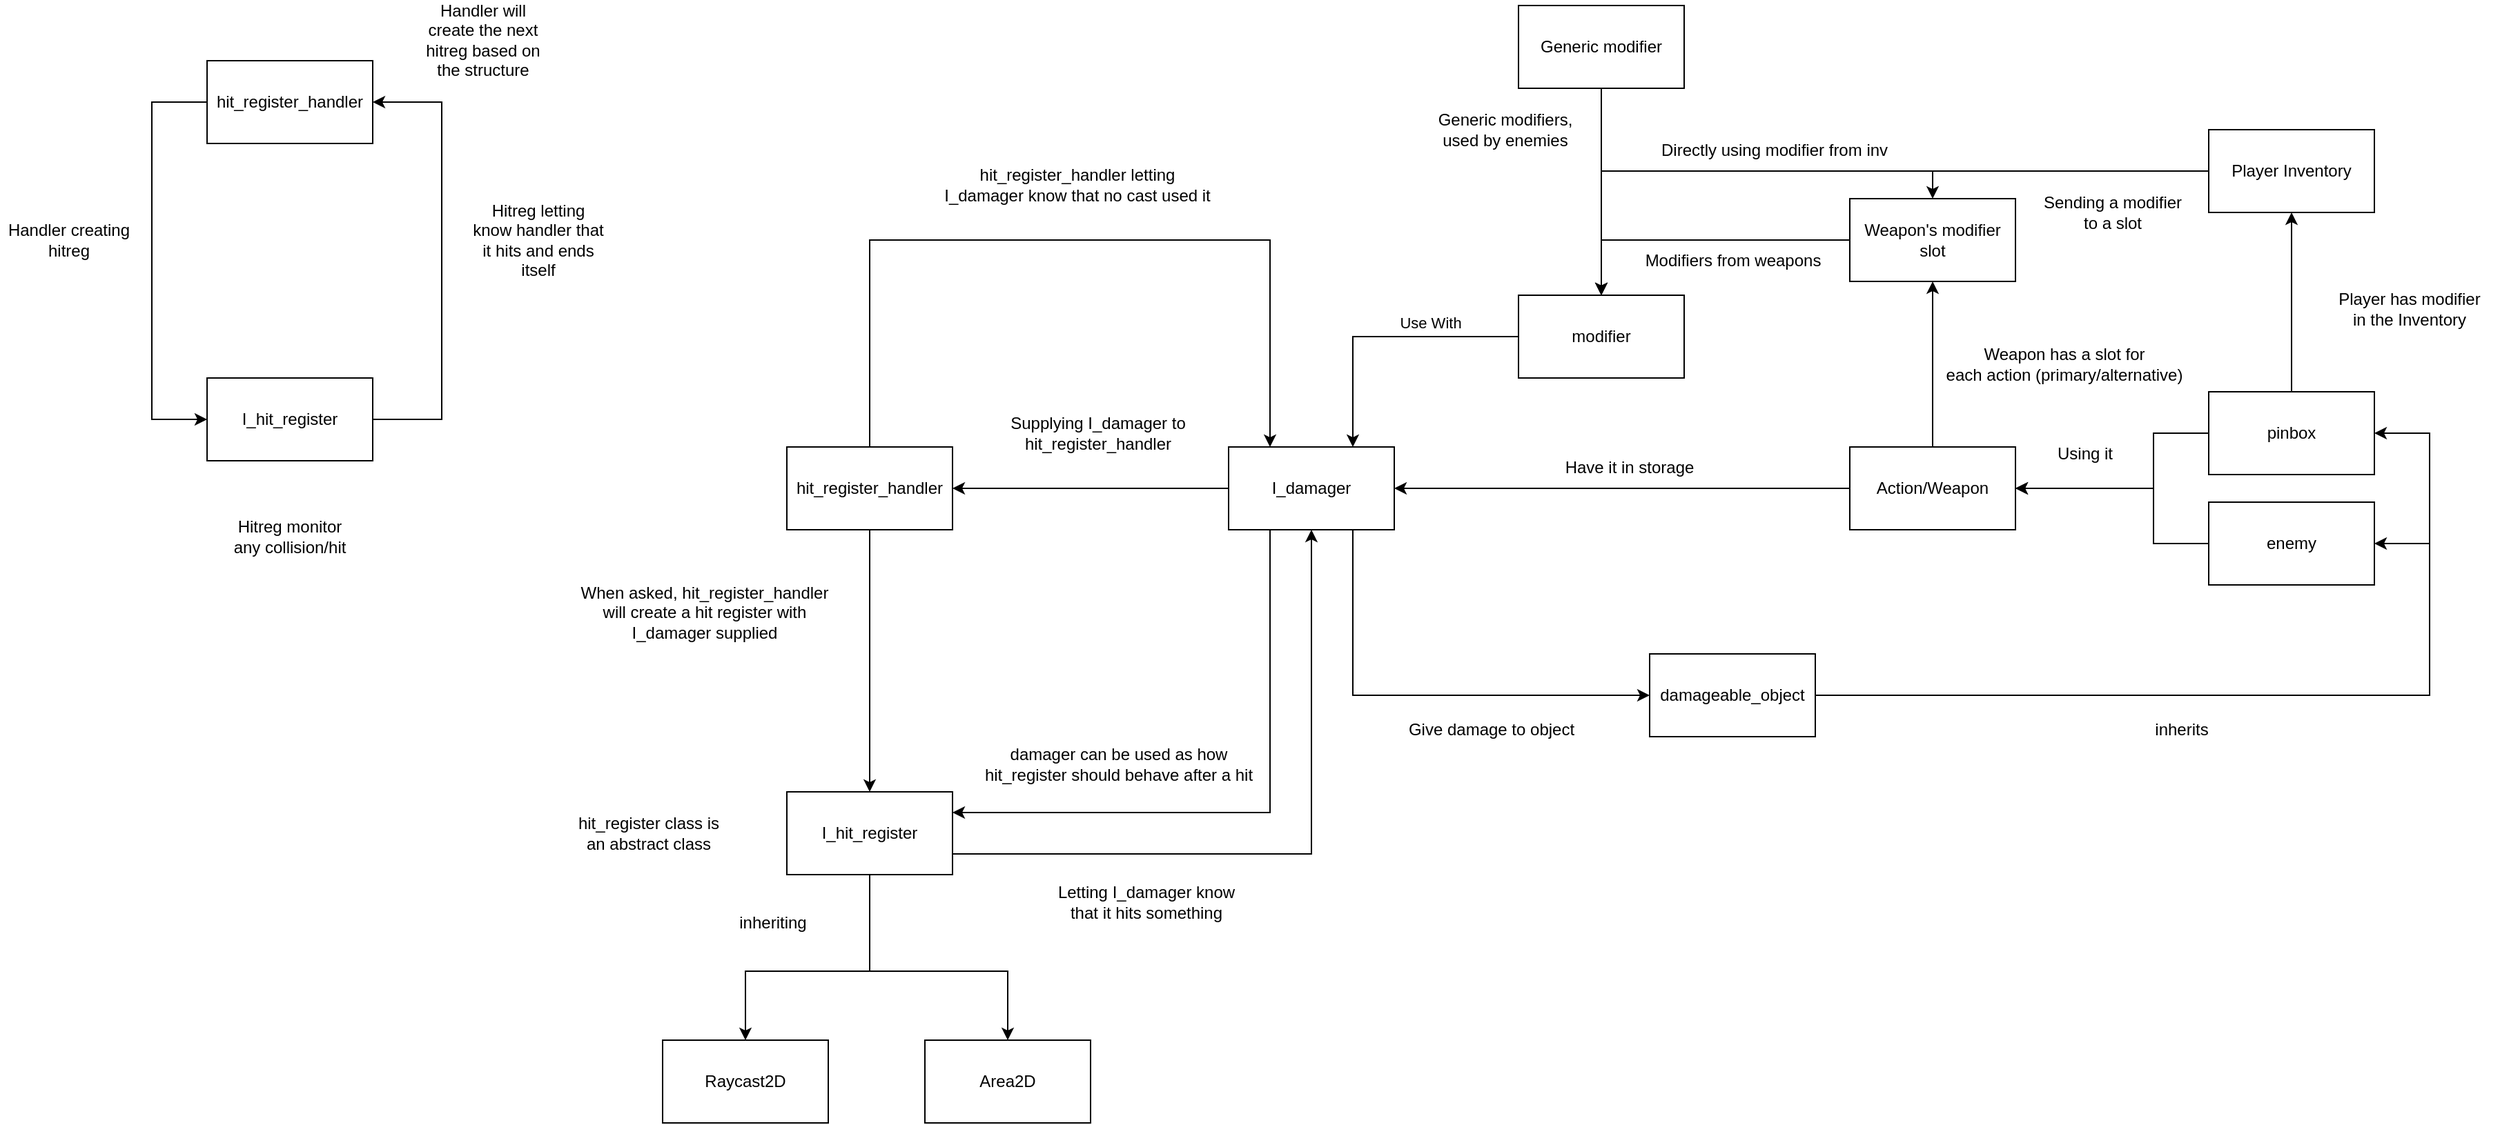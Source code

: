 <mxfile>
    <diagram id="PbCQtD3usJ910lsl_5-M" name="Page-1">
        <mxGraphModel dx="2363" dy="2465" grid="1" gridSize="10" guides="1" tooltips="1" connect="1" arrows="1" fold="1" page="1" pageScale="1" pageWidth="850" pageHeight="1100" math="0" shadow="0">
            <root>
                <mxCell id="0"/>
                <mxCell id="1" parent="0"/>
                <mxCell id="2" value="hit_register_handler" style="rounded=0;whiteSpace=wrap;html=1;" parent="1" vertex="1">
                    <mxGeometry x="90" y="80" width="120" height="60" as="geometry"/>
                </mxCell>
                <mxCell id="4" value="" style="endArrow=classic;html=1;exitX=0.5;exitY=1;exitDx=0;exitDy=0;" parent="1" source="2" target="5" edge="1">
                    <mxGeometry width="50" height="50" relative="1" as="geometry">
                        <mxPoint x="250" y="420" as="sourcePoint"/>
                        <mxPoint x="150" y="380" as="targetPoint"/>
                    </mxGeometry>
                </mxCell>
                <mxCell id="5" value="I_hit_register" style="rounded=0;whiteSpace=wrap;html=1;" parent="1" vertex="1">
                    <mxGeometry x="90" y="330" width="120" height="60" as="geometry"/>
                </mxCell>
                <mxCell id="6" value="" style="endArrow=classic;html=1;entryX=1;entryY=0.5;entryDx=0;entryDy=0;rounded=0;exitX=0;exitY=0.5;exitDx=0;exitDy=0;" parent="1" source="7" target="2" edge="1">
                    <mxGeometry width="50" height="50" relative="1" as="geometry">
                        <mxPoint x="410" y="190" as="sourcePoint"/>
                        <mxPoint x="470" y="260" as="targetPoint"/>
                    </mxGeometry>
                </mxCell>
                <mxCell id="66" style="edgeStyle=orthogonalEdgeStyle;html=1;exitX=0.75;exitY=1;exitDx=0;exitDy=0;entryX=0;entryY=0.5;entryDx=0;entryDy=0;rounded=0;" edge="1" parent="1" source="7" target="65">
                    <mxGeometry relative="1" as="geometry"/>
                </mxCell>
                <mxCell id="7" value="I_damager" style="rounded=0;whiteSpace=wrap;html=1;" parent="1" vertex="1">
                    <mxGeometry x="410" y="80" width="120" height="60" as="geometry"/>
                </mxCell>
                <mxCell id="8" value="modifier" style="rounded=0;whiteSpace=wrap;html=1;" parent="1" vertex="1">
                    <mxGeometry x="620" y="-30" width="120" height="60" as="geometry"/>
                </mxCell>
                <mxCell id="9" value="" style="endArrow=classic;html=1;entryX=0.75;entryY=0;entryDx=0;entryDy=0;edgeStyle=orthogonalEdgeStyle;rounded=0;exitX=0;exitY=0.5;exitDx=0;exitDy=0;" parent="1" source="8" target="7" edge="1">
                    <mxGeometry width="50" height="50" relative="1" as="geometry">
                        <mxPoint x="510" y="230" as="sourcePoint"/>
                        <mxPoint x="310" y="190" as="targetPoint"/>
                    </mxGeometry>
                </mxCell>
                <mxCell id="10" value="Use With" style="edgeLabel;html=1;align=center;verticalAlign=middle;resizable=0;points=[];" parent="9" vertex="1" connectable="0">
                    <mxGeometry x="0.044" y="2" relative="1" as="geometry">
                        <mxPoint x="40" y="-12" as="offset"/>
                    </mxGeometry>
                </mxCell>
                <mxCell id="11" value="" style="endArrow=classic;html=1;edgeStyle=orthogonalEdgeStyle;rounded=0;exitX=0;exitY=0.5;exitDx=0;exitDy=0;entryX=1;entryY=0.5;entryDx=0;entryDy=0;" parent="1" source="14" target="36" edge="1">
                    <mxGeometry width="50" height="50" relative="1" as="geometry">
                        <mxPoint x="840" y="100" as="sourcePoint"/>
                        <mxPoint x="1010" y="30" as="targetPoint"/>
                        <Array as="points">
                            <mxPoint x="1080" y="70"/>
                            <mxPoint x="1080" y="110"/>
                        </Array>
                    </mxGeometry>
                </mxCell>
                <mxCell id="14" value="pinbox" style="rounded=0;whiteSpace=wrap;html=1;" parent="1" vertex="1">
                    <mxGeometry x="1120" y="40" width="120" height="60" as="geometry"/>
                </mxCell>
                <mxCell id="15" value="" style="endArrow=classic;html=1;edgeStyle=orthogonalEdgeStyle;rounded=0;exitX=0;exitY=0.5;exitDx=0;exitDy=0;entryX=1;entryY=0.5;entryDx=0;entryDy=0;" parent="1" source="16" target="36" edge="1">
                    <mxGeometry width="50" height="50" relative="1" as="geometry">
                        <mxPoint x="930" y="190" as="sourcePoint"/>
                        <mxPoint x="1060" y="100" as="targetPoint"/>
                        <Array as="points">
                            <mxPoint x="1080" y="150"/>
                            <mxPoint x="1080" y="110"/>
                        </Array>
                    </mxGeometry>
                </mxCell>
                <mxCell id="16" value="enemy" style="rounded=0;whiteSpace=wrap;html=1;" parent="1" vertex="1">
                    <mxGeometry x="1120" y="120" width="120" height="60" as="geometry"/>
                </mxCell>
                <mxCell id="18" value="Have it in storage" style="text;html=1;align=center;verticalAlign=middle;resizable=0;points=[];autosize=1;strokeColor=none;fillColor=none;" parent="1" vertex="1">
                    <mxGeometry x="640" y="80" width="120" height="30" as="geometry"/>
                </mxCell>
                <mxCell id="20" value="When asked, hit_register_handler&lt;br&gt;will create a hit register with&lt;br&gt;I_damager supplied" style="text;html=1;align=center;verticalAlign=middle;resizable=0;points=[];autosize=1;strokeColor=none;fillColor=none;" parent="1" vertex="1">
                    <mxGeometry x="-70" y="170" width="200" height="60" as="geometry"/>
                </mxCell>
                <mxCell id="21" value="Raycast2D" style="rounded=0;whiteSpace=wrap;html=1;" parent="1" vertex="1">
                    <mxGeometry y="510" width="120" height="60" as="geometry"/>
                </mxCell>
                <mxCell id="23" value="hit_register class is an abstract class" style="text;html=1;strokeColor=none;fillColor=none;align=center;verticalAlign=middle;whiteSpace=wrap;rounded=0;" parent="1" vertex="1">
                    <mxGeometry x="-70" y="345" width="120" height="30" as="geometry"/>
                </mxCell>
                <mxCell id="24" value="" style="endArrow=classic;html=1;exitX=0.5;exitY=1;exitDx=0;exitDy=0;entryX=0.5;entryY=0;entryDx=0;entryDy=0;rounded=0;edgeStyle=orthogonalEdgeStyle;" parent="1" source="5" target="21" edge="1">
                    <mxGeometry width="50" height="50" relative="1" as="geometry">
                        <mxPoint x="180" y="460" as="sourcePoint"/>
                        <mxPoint x="230" y="410" as="targetPoint"/>
                        <Array as="points">
                            <mxPoint x="150" y="460"/>
                            <mxPoint x="60" y="460"/>
                        </Array>
                    </mxGeometry>
                </mxCell>
                <mxCell id="25" value="inheriting" style="text;html=1;strokeColor=none;fillColor=none;align=center;verticalAlign=middle;whiteSpace=wrap;rounded=0;" parent="1" vertex="1">
                    <mxGeometry x="20" y="410" width="120" height="30" as="geometry"/>
                </mxCell>
                <mxCell id="26" value="damager can be used as how&lt;br&gt;hit_register should behave after a hit" style="text;html=1;align=center;verticalAlign=middle;resizable=0;points=[];autosize=1;strokeColor=none;fillColor=none;" parent="1" vertex="1">
                    <mxGeometry x="220" y="290" width="220" height="40" as="geometry"/>
                </mxCell>
                <mxCell id="28" value="" style="endArrow=classic;html=1;exitX=1;exitY=0.75;exitDx=0;exitDy=0;edgeStyle=orthogonalEdgeStyle;rounded=0;entryX=0.5;entryY=1;entryDx=0;entryDy=0;" parent="1" source="5" target="7" edge="1">
                    <mxGeometry width="50" height="50" relative="1" as="geometry">
                        <mxPoint x="340" y="590" as="sourcePoint"/>
                        <mxPoint x="550" y="420" as="targetPoint"/>
                    </mxGeometry>
                </mxCell>
                <mxCell id="30" value="Letting I_damager know&lt;br&gt;that it hits something" style="text;html=1;align=center;verticalAlign=middle;resizable=0;points=[];autosize=1;strokeColor=none;fillColor=none;" parent="1" vertex="1">
                    <mxGeometry x="275" y="390" width="150" height="40" as="geometry"/>
                </mxCell>
                <mxCell id="31" value="" style="endArrow=none;html=1;exitX=1;exitY=0.25;exitDx=0;exitDy=0;edgeStyle=orthogonalEdgeStyle;rounded=0;entryX=0.25;entryY=1;entryDx=0;entryDy=0;startArrow=classic;startFill=1;endFill=0;" parent="1" source="5" target="7" edge="1">
                    <mxGeometry width="50" height="50" relative="1" as="geometry">
                        <mxPoint x="220.0" y="505" as="sourcePoint"/>
                        <mxPoint x="510" y="230" as="targetPoint"/>
                    </mxGeometry>
                </mxCell>
                <mxCell id="33" value="Supplying I_damager to&lt;br&gt;hit_register_handler" style="text;html=1;align=center;verticalAlign=middle;resizable=0;points=[];autosize=1;strokeColor=none;fillColor=none;" parent="1" vertex="1">
                    <mxGeometry x="240" y="50" width="150" height="40" as="geometry"/>
                </mxCell>
                <mxCell id="34" value="" style="endArrow=classic;html=1;rounded=0;exitX=0.5;exitY=0;exitDx=0;exitDy=0;edgeStyle=orthogonalEdgeStyle;entryX=0.25;entryY=0;entryDx=0;entryDy=0;" parent="1" source="2" target="7" edge="1">
                    <mxGeometry width="50" height="50" relative="1" as="geometry">
                        <mxPoint x="260" y="10" as="sourcePoint"/>
                        <mxPoint x="400" y="-120" as="targetPoint"/>
                        <Array as="points">
                            <mxPoint x="150" y="-70"/>
                            <mxPoint x="440" y="-70"/>
                        </Array>
                    </mxGeometry>
                </mxCell>
                <mxCell id="35" value="hit_register_handler letting&lt;br&gt;I_damager know that no cast used it" style="text;html=1;align=center;verticalAlign=middle;resizable=0;points=[];autosize=1;strokeColor=none;fillColor=none;" parent="1" vertex="1">
                    <mxGeometry x="190" y="-130" width="220" height="40" as="geometry"/>
                </mxCell>
                <mxCell id="47" style="edgeStyle=orthogonalEdgeStyle;rounded=0;html=1;exitX=0.5;exitY=0;exitDx=0;exitDy=0;entryX=0.5;entryY=1;entryDx=0;entryDy=0;" parent="1" source="36" target="46" edge="1">
                    <mxGeometry relative="1" as="geometry"/>
                </mxCell>
                <mxCell id="36" value="Action/Weapon" style="whiteSpace=wrap;html=1;" parent="1" vertex="1">
                    <mxGeometry x="860" y="80" width="120" height="60" as="geometry"/>
                </mxCell>
                <mxCell id="37" value="Using it" style="text;html=1;align=center;verticalAlign=middle;resizable=0;points=[];autosize=1;strokeColor=none;fillColor=none;" parent="1" vertex="1">
                    <mxGeometry x="1000" y="70" width="60" height="30" as="geometry"/>
                </mxCell>
                <mxCell id="39" value="" style="endArrow=classic;html=1;rounded=0;exitX=0;exitY=0.5;exitDx=0;exitDy=0;entryX=1;entryY=0.5;entryDx=0;entryDy=0;" parent="1" source="36" target="7" edge="1">
                    <mxGeometry width="50" height="50" relative="1" as="geometry">
                        <mxPoint x="540" y="100" as="sourcePoint"/>
                        <mxPoint x="590" y="50" as="targetPoint"/>
                    </mxGeometry>
                </mxCell>
                <mxCell id="49" style="edgeStyle=orthogonalEdgeStyle;rounded=0;html=1;exitX=0;exitY=0.5;exitDx=0;exitDy=0;entryX=0.5;entryY=0;entryDx=0;entryDy=0;" parent="1" source="40" target="46" edge="1">
                    <mxGeometry relative="1" as="geometry"/>
                </mxCell>
                <mxCell id="40" value="Player Inventory" style="rounded=0;whiteSpace=wrap;html=1;" parent="1" vertex="1">
                    <mxGeometry x="1120" y="-150" width="120" height="60" as="geometry"/>
                </mxCell>
                <mxCell id="41" value="Generic modifier" style="whiteSpace=wrap;html=1;" parent="1" vertex="1">
                    <mxGeometry x="620" y="-240" width="120" height="60" as="geometry"/>
                </mxCell>
                <mxCell id="42" value="" style="endArrow=classic;html=1;rounded=0;exitX=0.5;exitY=1;exitDx=0;exitDy=0;" parent="1" source="41" target="8" edge="1">
                    <mxGeometry width="50" height="50" relative="1" as="geometry">
                        <mxPoint x="680" y="-120" as="sourcePoint"/>
                        <mxPoint x="730" y="-170" as="targetPoint"/>
                    </mxGeometry>
                </mxCell>
                <mxCell id="43" value="" style="endArrow=classic;html=1;rounded=0;exitX=0;exitY=0.5;exitDx=0;exitDy=0;entryX=0.5;entryY=0;entryDx=0;entryDy=0;edgeStyle=orthogonalEdgeStyle;" parent="1" source="40" target="8" edge="1">
                    <mxGeometry width="50" height="50" relative="1" as="geometry">
                        <mxPoint x="680" y="-120" as="sourcePoint"/>
                        <mxPoint x="730" y="-170" as="targetPoint"/>
                    </mxGeometry>
                </mxCell>
                <mxCell id="44" value="" style="endArrow=classic;html=1;rounded=0;exitX=0.5;exitY=0;exitDx=0;exitDy=0;entryX=0.5;entryY=1;entryDx=0;entryDy=0;" parent="1" source="14" target="40" edge="1">
                    <mxGeometry width="50" height="50" relative="1" as="geometry">
                        <mxPoint x="860" y="-120" as="sourcePoint"/>
                        <mxPoint x="910" y="-170" as="targetPoint"/>
                    </mxGeometry>
                </mxCell>
                <mxCell id="45" value="Player has modifier&lt;br&gt;in the Inventory" style="text;html=1;align=center;verticalAlign=middle;resizable=0;points=[];autosize=1;strokeColor=none;fillColor=none;" parent="1" vertex="1">
                    <mxGeometry x="1200" y="-40" width="130" height="40" as="geometry"/>
                </mxCell>
                <mxCell id="48" style="edgeStyle=orthogonalEdgeStyle;rounded=0;html=1;exitX=0;exitY=0.5;exitDx=0;exitDy=0;entryX=0.5;entryY=0;entryDx=0;entryDy=0;" parent="1" source="46" target="8" edge="1">
                    <mxGeometry relative="1" as="geometry"/>
                </mxCell>
                <mxCell id="46" value="Weapon's modifier&lt;br&gt;slot" style="whiteSpace=wrap;html=1;" parent="1" vertex="1">
                    <mxGeometry x="860" y="-100" width="120" height="60" as="geometry"/>
                </mxCell>
                <mxCell id="50" value="Weapon has a slot for&lt;br&gt;each action (primary/alternative)" style="text;html=1;align=center;verticalAlign=middle;resizable=0;points=[];autosize=1;strokeColor=none;fillColor=none;" parent="1" vertex="1">
                    <mxGeometry x="920" width="190" height="40" as="geometry"/>
                </mxCell>
                <mxCell id="51" value="Sending a modifier&lt;br&gt;to a slot" style="text;html=1;align=center;verticalAlign=middle;resizable=0;points=[];autosize=1;strokeColor=none;fillColor=none;" parent="1" vertex="1">
                    <mxGeometry x="990" y="-110" width="120" height="40" as="geometry"/>
                </mxCell>
                <mxCell id="52" value="Directly using modifier from inv" style="text;html=1;align=center;verticalAlign=middle;resizable=0;points=[];autosize=1;strokeColor=none;fillColor=none;" parent="1" vertex="1">
                    <mxGeometry x="710" y="-150" width="190" height="30" as="geometry"/>
                </mxCell>
                <mxCell id="53" value="Generic modifiers,&lt;br&gt;used by enemies" style="text;html=1;align=center;verticalAlign=middle;resizable=0;points=[];autosize=1;strokeColor=none;fillColor=none;" parent="1" vertex="1">
                    <mxGeometry x="550" y="-170" width="120" height="40" as="geometry"/>
                </mxCell>
                <mxCell id="54" value="Modifiers from weapons" style="text;html=1;align=center;verticalAlign=middle;resizable=0;points=[];autosize=1;strokeColor=none;fillColor=none;" parent="1" vertex="1">
                    <mxGeometry x="700" y="-70" width="150" height="30" as="geometry"/>
                </mxCell>
                <mxCell id="55" value="Area2D" style="rounded=0;whiteSpace=wrap;html=1;" parent="1" vertex="1">
                    <mxGeometry x="190" y="510" width="120" height="60" as="geometry"/>
                </mxCell>
                <mxCell id="56" value="" style="endArrow=classic;html=1;entryX=0.5;entryY=0;entryDx=0;entryDy=0;rounded=0;edgeStyle=orthogonalEdgeStyle;" parent="1" target="55" edge="1">
                    <mxGeometry width="50" height="50" relative="1" as="geometry">
                        <mxPoint x="150" y="390" as="sourcePoint"/>
                        <mxPoint x="70" y="520" as="targetPoint"/>
                        <Array as="points">
                            <mxPoint x="150" y="460"/>
                            <mxPoint x="250" y="460"/>
                        </Array>
                    </mxGeometry>
                </mxCell>
                <mxCell id="59" style="edgeStyle=orthogonalEdgeStyle;html=1;exitX=0;exitY=0.5;exitDx=0;exitDy=0;entryX=0;entryY=0.5;entryDx=0;entryDy=0;rounded=0;" parent="1" source="57" target="58" edge="1">
                    <mxGeometry relative="1" as="geometry">
                        <Array as="points">
                            <mxPoint x="-370" y="-170"/>
                            <mxPoint x="-370" y="60"/>
                        </Array>
                    </mxGeometry>
                </mxCell>
                <mxCell id="57" value="hit_register_handler" style="rounded=0;whiteSpace=wrap;html=1;" parent="1" vertex="1">
                    <mxGeometry x="-330" y="-200" width="120" height="60" as="geometry"/>
                </mxCell>
                <mxCell id="60" style="edgeStyle=orthogonalEdgeStyle;rounded=0;html=1;exitX=1;exitY=0.5;exitDx=0;exitDy=0;entryX=1;entryY=0.5;entryDx=0;entryDy=0;" parent="1" source="58" target="57" edge="1">
                    <mxGeometry relative="1" as="geometry">
                        <Array as="points">
                            <mxPoint x="-160" y="60"/>
                            <mxPoint x="-160" y="-170"/>
                        </Array>
                    </mxGeometry>
                </mxCell>
                <mxCell id="58" value="I_hit_register" style="rounded=0;whiteSpace=wrap;html=1;" parent="1" vertex="1">
                    <mxGeometry x="-330" y="30" width="120" height="60" as="geometry"/>
                </mxCell>
                <mxCell id="61" value="Handler creating hitreg" style="text;html=1;strokeColor=none;fillColor=none;align=center;verticalAlign=middle;whiteSpace=wrap;rounded=0;" parent="1" vertex="1">
                    <mxGeometry x="-480" y="-85" width="100" height="30" as="geometry"/>
                </mxCell>
                <mxCell id="62" value="Hitreg monitor any collision/hit" style="text;html=1;strokeColor=none;fillColor=none;align=center;verticalAlign=middle;whiteSpace=wrap;rounded=0;" parent="1" vertex="1">
                    <mxGeometry x="-320" y="130" width="100" height="30" as="geometry"/>
                </mxCell>
                <mxCell id="63" value="Hitreg letting know handler that it hits and ends itself" style="text;html=1;strokeColor=none;fillColor=none;align=center;verticalAlign=middle;whiteSpace=wrap;rounded=0;" parent="1" vertex="1">
                    <mxGeometry x="-140" y="-85" width="100" height="30" as="geometry"/>
                </mxCell>
                <mxCell id="64" value="Handler will create the next hitreg based on the structure" style="text;html=1;strokeColor=none;fillColor=none;align=center;verticalAlign=middle;whiteSpace=wrap;rounded=0;" parent="1" vertex="1">
                    <mxGeometry x="-180" y="-230" width="100" height="30" as="geometry"/>
                </mxCell>
                <mxCell id="67" style="edgeStyle=orthogonalEdgeStyle;rounded=0;html=1;exitX=1;exitY=0.5;exitDx=0;exitDy=0;entryX=1;entryY=0.5;entryDx=0;entryDy=0;" edge="1" parent="1" source="65" target="16">
                    <mxGeometry relative="1" as="geometry">
                        <Array as="points">
                            <mxPoint x="1280" y="260"/>
                            <mxPoint x="1280" y="150"/>
                        </Array>
                    </mxGeometry>
                </mxCell>
                <mxCell id="68" style="edgeStyle=orthogonalEdgeStyle;rounded=0;html=1;exitX=1;exitY=0.5;exitDx=0;exitDy=0;entryX=1;entryY=0.5;entryDx=0;entryDy=0;" edge="1" parent="1" source="65" target="14">
                    <mxGeometry relative="1" as="geometry">
                        <Array as="points">
                            <mxPoint x="1280" y="260"/>
                            <mxPoint x="1280" y="70"/>
                        </Array>
                    </mxGeometry>
                </mxCell>
                <mxCell id="65" value="damageable_object" style="rounded=0;whiteSpace=wrap;html=1;" vertex="1" parent="1">
                    <mxGeometry x="715" y="230" width="120" height="60" as="geometry"/>
                </mxCell>
                <mxCell id="69" value="inherits" style="text;html=1;align=center;verticalAlign=middle;resizable=0;points=[];autosize=1;strokeColor=none;fillColor=none;" vertex="1" parent="1">
                    <mxGeometry x="1070" y="270" width="60" height="30" as="geometry"/>
                </mxCell>
                <mxCell id="70" value="Give damage to object" style="text;html=1;align=center;verticalAlign=middle;resizable=0;points=[];autosize=1;strokeColor=none;fillColor=none;" vertex="1" parent="1">
                    <mxGeometry x="530" y="270" width="140" height="30" as="geometry"/>
                </mxCell>
            </root>
        </mxGraphModel>
    </diagram>
</mxfile>